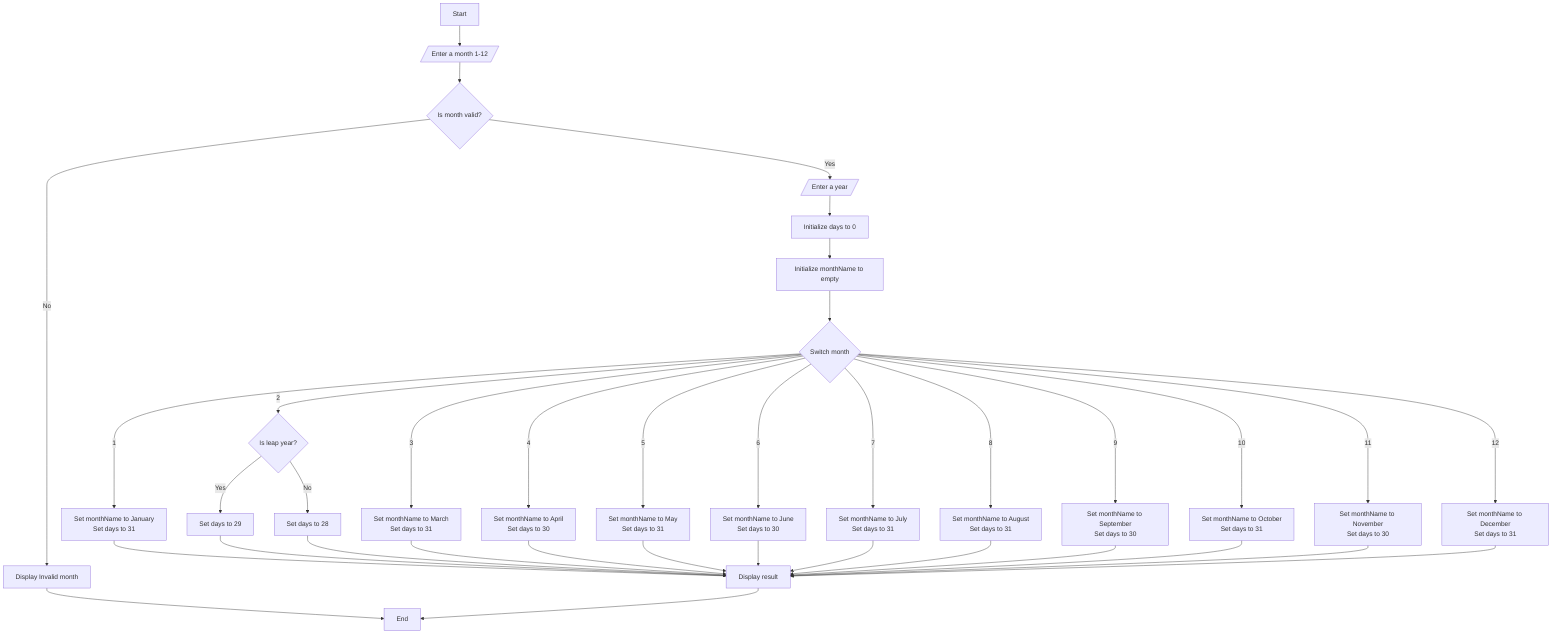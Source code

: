 flowchart TD
    A[Start] --> B[/Enter a month 1-12/]
    B --> C{Is month valid?}
    C -->|No| D[Display Invalid month]
    D --> E[End]
    C -->|Yes| F[/Enter a year/]
    F --> G[Initialize days to 0]
    G --> H[Initialize monthName to empty]
    H --> I{Switch month}
    
    I -->|1| J[Set monthName to January<br>Set days to 31]
    I -->|2| K{Is leap year?}
    I -->|3| L[Set monthName to March<br>Set days to 31]
    I -->|4| M[Set monthName to April<br>Set days to 30]
    I -->|5| N[Set monthName to May<br>Set days to 31]
    I -->|6| O[Set monthName to June<br>Set days to 30]
    I -->|7| P[Set monthName to July<br>Set days to 31]
    I -->|8| Q[Set monthName to August<br>Set days to 31]
    I -->|9| R[Set monthName to September<br>Set days to 30]
    I -->|10| S[Set monthName to October<br>Set days to 31]
    I -->|11| T[Set monthName to November<br>Set days to 30]
    I -->|12| U[Set monthName to December<br>Set days to 31]
    
    K -->|Yes| V[Set days to 29]
    K -->|No| W[Set days to 28]
    
    J --> X[Display result]
    V --> X
    W --> X
    L --> X
    M --> X
    N --> X
    O --> X
    P --> X
    Q --> X
    R --> X
    S --> X
    T --> X
    U --> X
    
    X --> E[End]